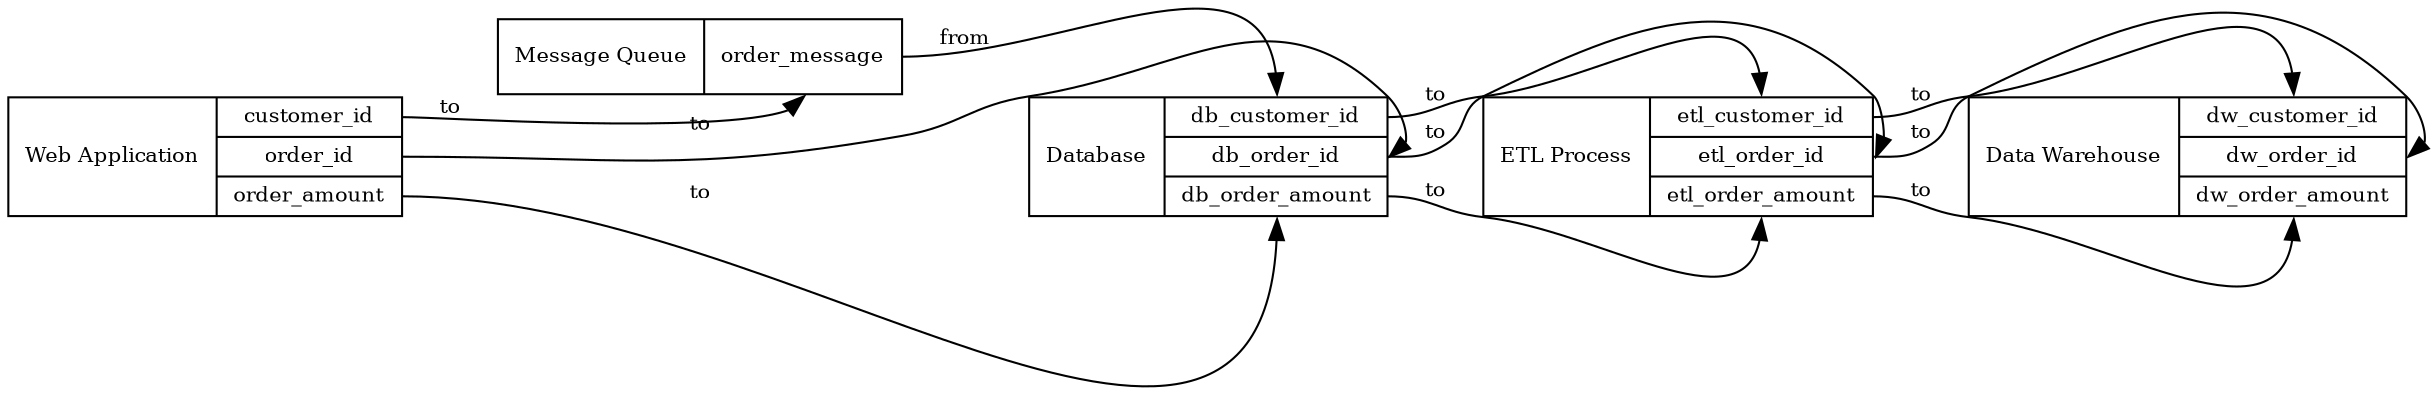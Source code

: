 digraph G {
    // Define the overall graph attributes
    rankdir=LR;
    node [shape=record, fontsize=10];
    edge [fontsize=10];

    // Define the components with fields inside them, stacked vertically
    component1 [label="{Web Application|{<f1> customer_id|<f2> order_id|<f3> order_amount}}"];
    component2 [label="{Message Queue|{<f4> order_message}}"];
    component3 [label="{Database|{<f5> db_customer_id|<f6> db_order_id|<f7> db_order_amount}}"];
    component4 [label="{ETL Process|{<f8> etl_customer_id|<f9> etl_order_id|<f10> etl_order_amount}}"];
    component5 [label="{Data Warehouse|{<f11> dw_customer_id|<f12> dw_order_id|<f13> dw_order_amount}}"];

    // Define the edges representing data flow between fields
    component1:f1 -> component2:f4 [label="to"];
    component2:f4 -> component3:f5 [label="from"];
    component1:f2 -> component3:f6 [label="to"];
    component1:f3 -> component3:f7 [label="to"];
    component3:f5 -> component4:f8 [label="to"];
    component3:f6 -> component4:f9 [label="to"];
    component3:f7 -> component4:f10 [label="to"];
    component4:f8 -> component5:f11 [label="to"];
    component4:f9 -> component5:f12 [label="to"];
    component4:f10 -> component5:f13 [label="to"];
}
